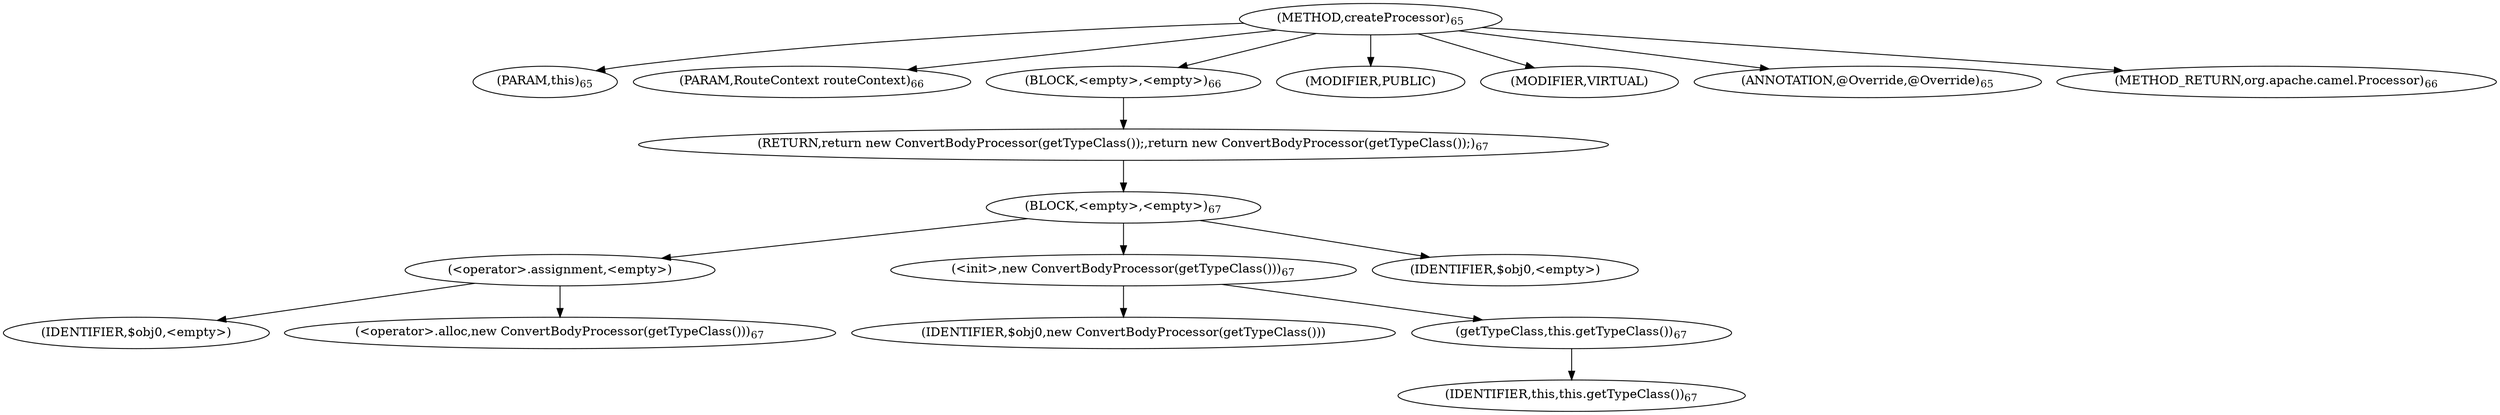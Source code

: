 digraph "createProcessor" {  
"81" [label = <(METHOD,createProcessor)<SUB>65</SUB>> ]
"10" [label = <(PARAM,this)<SUB>65</SUB>> ]
"82" [label = <(PARAM,RouteContext routeContext)<SUB>66</SUB>> ]
"83" [label = <(BLOCK,&lt;empty&gt;,&lt;empty&gt;)<SUB>66</SUB>> ]
"84" [label = <(RETURN,return new ConvertBodyProcessor(getTypeClass());,return new ConvertBodyProcessor(getTypeClass());)<SUB>67</SUB>> ]
"85" [label = <(BLOCK,&lt;empty&gt;,&lt;empty&gt;)<SUB>67</SUB>> ]
"86" [label = <(&lt;operator&gt;.assignment,&lt;empty&gt;)> ]
"87" [label = <(IDENTIFIER,$obj0,&lt;empty&gt;)> ]
"88" [label = <(&lt;operator&gt;.alloc,new ConvertBodyProcessor(getTypeClass()))<SUB>67</SUB>> ]
"89" [label = <(&lt;init&gt;,new ConvertBodyProcessor(getTypeClass()))<SUB>67</SUB>> ]
"90" [label = <(IDENTIFIER,$obj0,new ConvertBodyProcessor(getTypeClass()))> ]
"91" [label = <(getTypeClass,this.getTypeClass())<SUB>67</SUB>> ]
"9" [label = <(IDENTIFIER,this,this.getTypeClass())<SUB>67</SUB>> ]
"92" [label = <(IDENTIFIER,$obj0,&lt;empty&gt;)> ]
"93" [label = <(MODIFIER,PUBLIC)> ]
"94" [label = <(MODIFIER,VIRTUAL)> ]
"95" [label = <(ANNOTATION,@Override,@Override)<SUB>65</SUB>> ]
"96" [label = <(METHOD_RETURN,org.apache.camel.Processor)<SUB>66</SUB>> ]
  "81" -> "10" 
  "81" -> "82" 
  "81" -> "83" 
  "81" -> "93" 
  "81" -> "94" 
  "81" -> "95" 
  "81" -> "96" 
  "83" -> "84" 
  "84" -> "85" 
  "85" -> "86" 
  "85" -> "89" 
  "85" -> "92" 
  "86" -> "87" 
  "86" -> "88" 
  "89" -> "90" 
  "89" -> "91" 
  "91" -> "9" 
}
